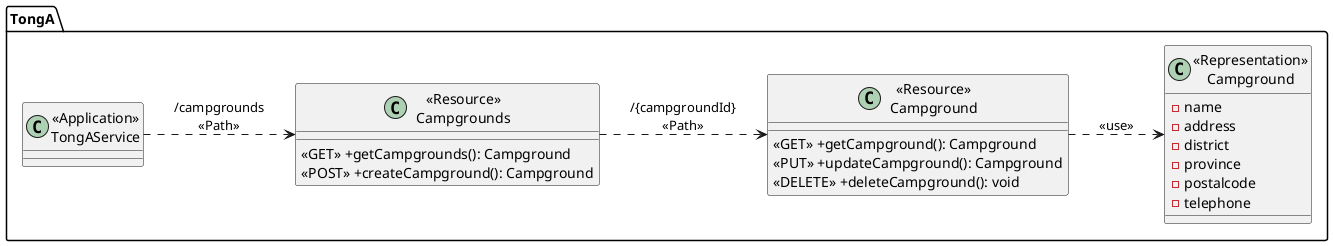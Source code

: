 @startuml
left to right direction
package "TongA"{
    class "<<Application>>\nTongAService" as TongAService{}

    class "<<Resource>>\nCampgrounds" as ResourceCampgrounds{
        <<GET>> +getCampgrounds(): Campground
        <<POST>> +createCampground(): Campground
    }

    class "<<Resource>>\nCampground" as ResourceCampground {
        <<GET>> +getCampground(): Campground
        <<PUT>> +updateCampground(): Campground
        <<DELETE>> +deleteCampground(): void
    }

    class "<<Representation>>\nCampground" as RepresentationCampground {
        -name
        -address
        -district
        -province
        -postalcode
        -telephone
    }

}

TongAService ..> ResourceCampgrounds:"/campgrounds\n<<Path>>"
ResourceCampgrounds ..> ResourceCampground: "/{campgroundId}\n<<Path>>"
ResourceCampground ..> RepresentationCampground: "<<use>>"

@enduml